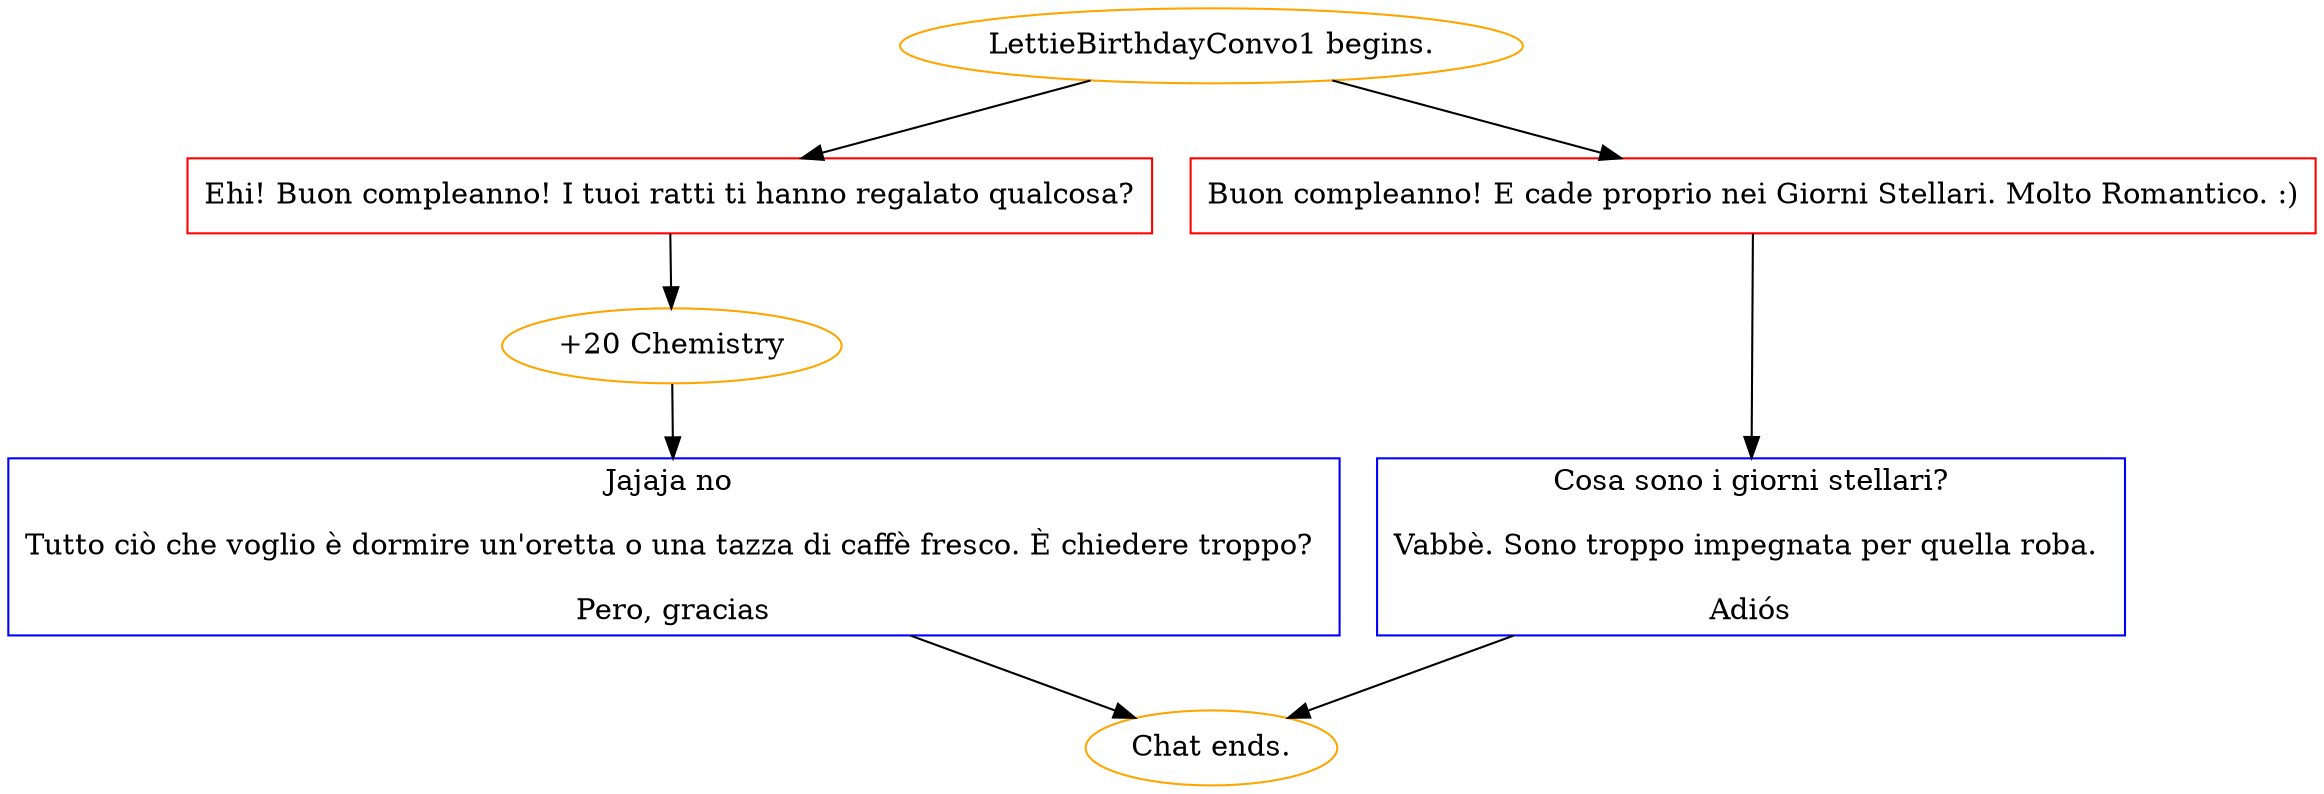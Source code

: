 digraph {
	"LettieBirthdayConvo1 begins." [color=orange];
		"LettieBirthdayConvo1 begins." -> j2249952189;
		"LettieBirthdayConvo1 begins." -> j1634926933;
	j2249952189 [label="Ehi! Buon compleanno! I tuoi ratti ti hanno regalato qualcosa?",shape=box,color=red];
		j2249952189 -> j2856746163;
	j1634926933 [label="Buon compleanno! E cade proprio nei Giorni Stellari. Molto Romantico. :)",shape=box,color=red];
		j1634926933 -> j993296302;
	j2856746163 [label="+20 Chemistry",color=orange];
		j2856746163 -> j1211790507;
	j993296302 [label="Cosa sono i giorni stellari?
Vabbè. Sono troppo impegnata per quella roba. 
Adiós",shape=box,color=blue];
		j993296302 -> "Chat ends.";
	j1211790507 [label="Jajaja no 
Tutto ciò che voglio è dormire un'oretta o una tazza di caffè fresco. È chiedere troppo? 
Pero, gracias",shape=box,color=blue];
		j1211790507 -> "Chat ends.";
	"Chat ends." [color=orange];
}